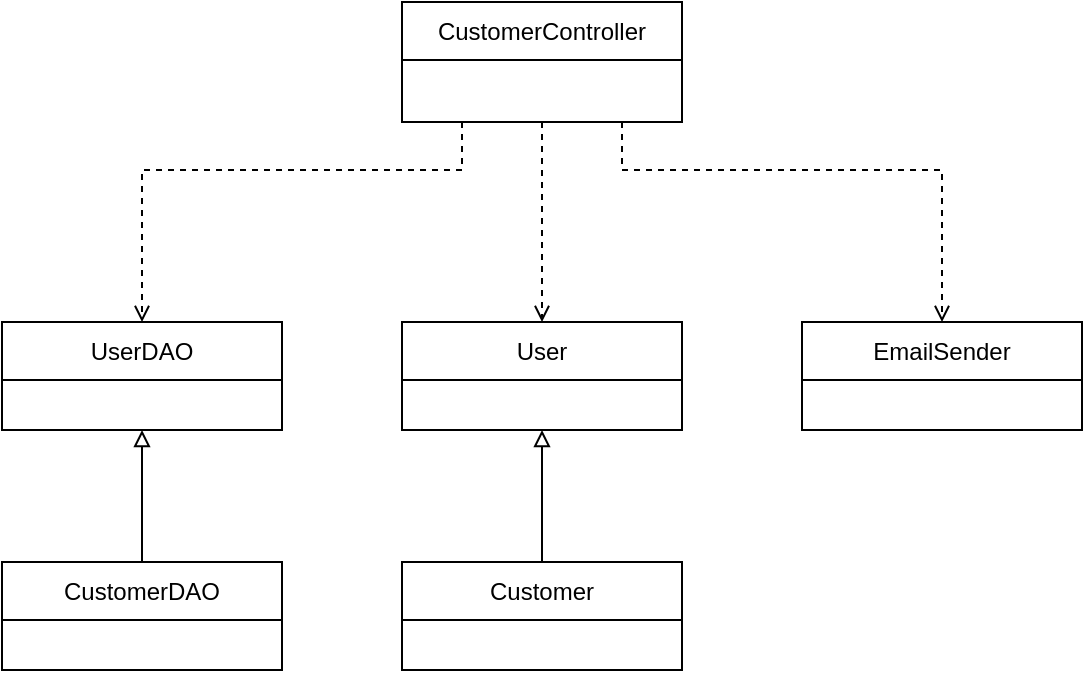 <mxfile version="21.7.5" type="device">
  <diagram name="Page-1" id="SZJaXg89xZWWo9kZn6C0">
    <mxGraphModel dx="795" dy="934" grid="1" gridSize="10" guides="1" tooltips="1" connect="1" arrows="1" fold="1" page="1" pageScale="1" pageWidth="850" pageHeight="1100" math="0" shadow="0">
      <root>
        <mxCell id="0" />
        <mxCell id="1" parent="0" />
        <mxCell id="6wpSpjFva26ED7BOlQvb-4" style="edgeStyle=orthogonalEdgeStyle;rounded=0;orthogonalLoop=1;jettySize=auto;html=1;entryX=0.5;entryY=0;entryDx=0;entryDy=0;dashed=1;endArrow=open;endFill=0;" parent="1" target="6wpSpjFva26ED7BOlQvb-5" edge="1">
          <mxGeometry relative="1" as="geometry">
            <mxPoint x="550" y="480" as="targetPoint" />
            <Array as="points">
              <mxPoint x="640" y="380" />
              <mxPoint x="640" y="404" />
              <mxPoint x="480" y="404" />
            </Array>
            <mxPoint x="640" y="380" as="sourcePoint" />
          </mxGeometry>
        </mxCell>
        <mxCell id="6wpSpjFva26ED7BOlQvb-1" value="&lt;span style=&quot;font-weight: normal;&quot;&gt;CustomerController&lt;/span&gt;" style="swimlane;fontStyle=1;align=center;verticalAlign=middle;childLayout=stackLayout;horizontal=1;startSize=29;horizontalStack=0;resizeParent=1;resizeParentMax=0;resizeLast=0;collapsible=0;marginBottom=0;html=1;whiteSpace=wrap;" parent="1" vertex="1">
          <mxGeometry x="610" y="320" width="140" height="60" as="geometry" />
        </mxCell>
        <mxCell id="6wpSpjFva26ED7BOlQvb-5" value="&lt;span style=&quot;font-weight: 400;&quot;&gt;UserDAO&lt;/span&gt;" style="swimlane;fontStyle=1;align=center;verticalAlign=middle;childLayout=stackLayout;horizontal=1;startSize=29;horizontalStack=0;resizeParent=1;resizeParentMax=0;resizeLast=0;collapsible=0;marginBottom=0;html=1;whiteSpace=wrap;" parent="1" vertex="1">
          <mxGeometry x="410" y="480" width="140" height="54" as="geometry" />
        </mxCell>
        <mxCell id="bpLeUR2OloZFN9rNogPH-1" value="&lt;span style=&quot;font-weight: normal;&quot;&gt;User&lt;/span&gt;" style="swimlane;fontStyle=1;align=center;verticalAlign=middle;childLayout=stackLayout;horizontal=1;startSize=29;horizontalStack=0;resizeParent=1;resizeParentMax=0;resizeLast=0;collapsible=0;marginBottom=0;html=1;whiteSpace=wrap;" vertex="1" parent="1">
          <mxGeometry x="610" y="480" width="140" height="54" as="geometry" />
        </mxCell>
        <mxCell id="bpLeUR2OloZFN9rNogPH-3" value="" style="endArrow=block;html=1;rounded=0;endFill=0;entryX=0.5;entryY=1;entryDx=0;entryDy=0;exitX=0.5;exitY=0;exitDx=0;exitDy=0;" edge="1" parent="1" source="bpLeUR2OloZFN9rNogPH-4" target="bpLeUR2OloZFN9rNogPH-1">
          <mxGeometry width="50" height="50" relative="1" as="geometry">
            <mxPoint x="680" y="600" as="sourcePoint" />
            <mxPoint x="730" y="550" as="targetPoint" />
          </mxGeometry>
        </mxCell>
        <mxCell id="bpLeUR2OloZFN9rNogPH-4" value="&lt;span style=&quot;font-weight: normal;&quot;&gt;Customer&lt;/span&gt;" style="swimlane;fontStyle=1;align=center;verticalAlign=middle;childLayout=stackLayout;horizontal=1;startSize=29;horizontalStack=0;resizeParent=1;resizeParentMax=0;resizeLast=0;collapsible=0;marginBottom=0;html=1;whiteSpace=wrap;" vertex="1" parent="1">
          <mxGeometry x="610" y="600" width="140" height="54" as="geometry" />
        </mxCell>
        <mxCell id="bpLeUR2OloZFN9rNogPH-5" value="" style="endArrow=block;html=1;rounded=0;endFill=0;entryX=0.5;entryY=1;entryDx=0;entryDy=0;exitX=0.5;exitY=0;exitDx=0;exitDy=0;" edge="1" source="bpLeUR2OloZFN9rNogPH-6" parent="1" target="6wpSpjFva26ED7BOlQvb-5">
          <mxGeometry width="50" height="50" relative="1" as="geometry">
            <mxPoint x="470" y="600" as="sourcePoint" />
            <mxPoint x="470" y="534" as="targetPoint" />
          </mxGeometry>
        </mxCell>
        <mxCell id="bpLeUR2OloZFN9rNogPH-6" value="&lt;span style=&quot;font-weight: normal;&quot;&gt;CustomerDAO&lt;/span&gt;" style="swimlane;fontStyle=1;align=center;verticalAlign=middle;childLayout=stackLayout;horizontal=1;startSize=29;horizontalStack=0;resizeParent=1;resizeParentMax=0;resizeLast=0;collapsible=0;marginBottom=0;html=1;whiteSpace=wrap;" vertex="1" parent="1">
          <mxGeometry x="410" y="600" width="140" height="54" as="geometry" />
        </mxCell>
        <mxCell id="bpLeUR2OloZFN9rNogPH-7" style="edgeStyle=orthogonalEdgeStyle;rounded=0;orthogonalLoop=1;jettySize=auto;html=1;entryX=0.5;entryY=0;entryDx=0;entryDy=0;dashed=1;endArrow=open;endFill=0;exitX=0.5;exitY=1;exitDx=0;exitDy=0;" edge="1" parent="1" source="6wpSpjFva26ED7BOlQvb-1">
          <mxGeometry relative="1" as="geometry">
            <mxPoint x="680" y="480" as="targetPoint" />
            <Array as="points" />
            <mxPoint x="600" y="380" as="sourcePoint" />
          </mxGeometry>
        </mxCell>
        <mxCell id="bpLeUR2OloZFN9rNogPH-8" value="&lt;span style=&quot;font-weight: normal;&quot;&gt;EmailSender&lt;/span&gt;" style="swimlane;fontStyle=1;align=center;verticalAlign=middle;childLayout=stackLayout;horizontal=1;startSize=29;horizontalStack=0;resizeParent=1;resizeParentMax=0;resizeLast=0;collapsible=0;marginBottom=0;html=1;whiteSpace=wrap;" vertex="1" parent="1">
          <mxGeometry x="810" y="480" width="140" height="54" as="geometry" />
        </mxCell>
        <mxCell id="bpLeUR2OloZFN9rNogPH-9" style="edgeStyle=orthogonalEdgeStyle;rounded=0;orthogonalLoop=1;jettySize=auto;html=1;entryX=0.5;entryY=0;entryDx=0;entryDy=0;dashed=1;endArrow=open;endFill=0;" edge="1" parent="1">
          <mxGeometry relative="1" as="geometry">
            <mxPoint x="880" y="480" as="targetPoint" />
            <Array as="points">
              <mxPoint x="720" y="380" />
              <mxPoint x="720" y="404" />
              <mxPoint x="880" y="404" />
            </Array>
            <mxPoint x="720" y="380" as="sourcePoint" />
          </mxGeometry>
        </mxCell>
      </root>
    </mxGraphModel>
  </diagram>
</mxfile>
